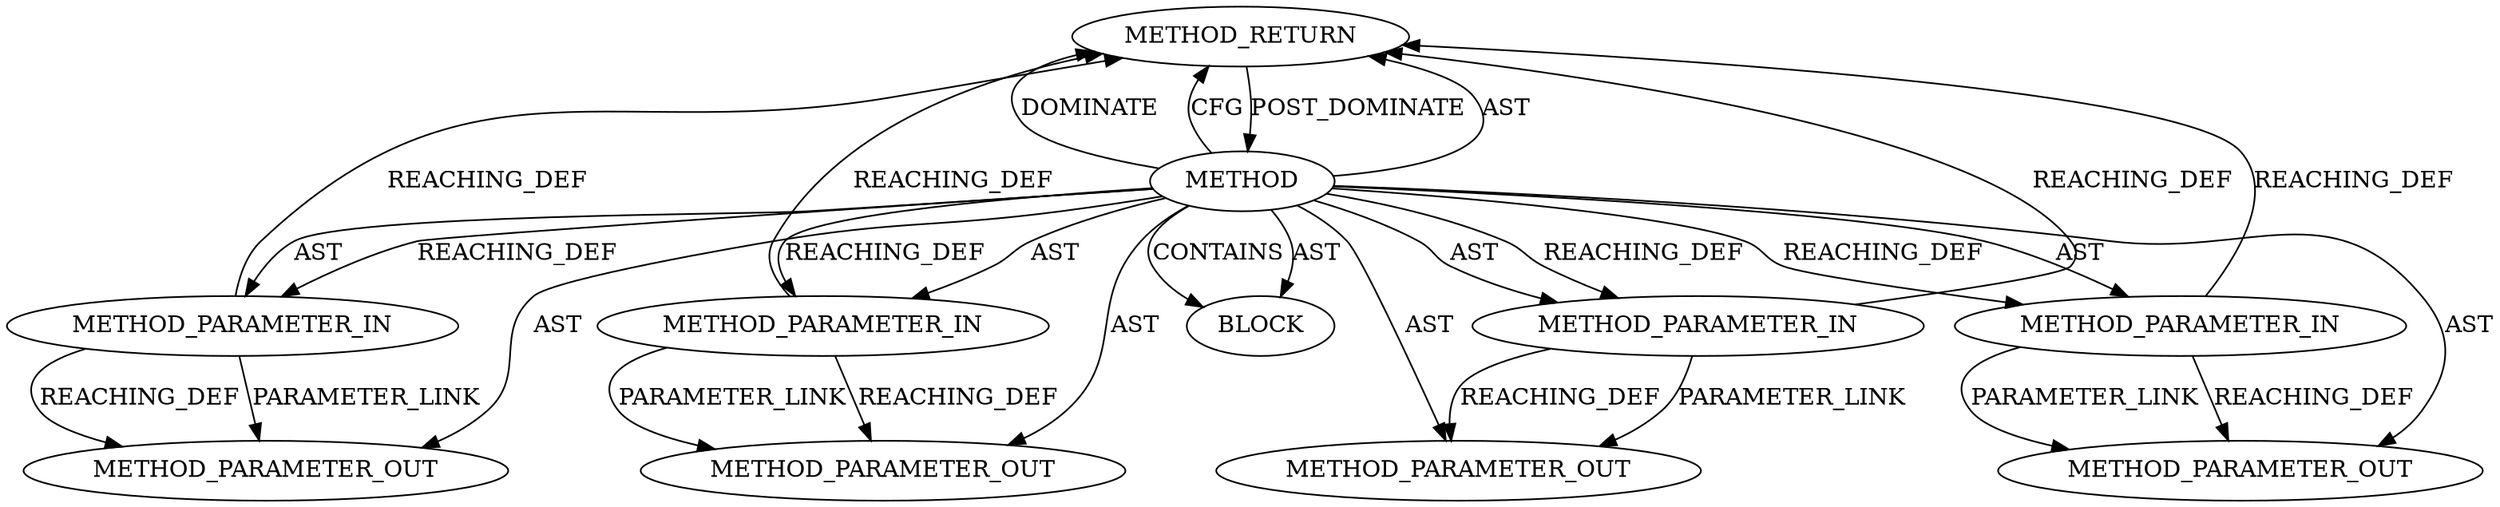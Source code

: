 digraph {
  12784 [label=METHOD_RETURN ORDER=2 CODE="RET" TYPE_FULL_NAME="ANY" EVALUATION_STRATEGY="BY_VALUE"]
  13542 [label=METHOD_PARAMETER_OUT ORDER=3 CODE="p3" IS_VARIADIC=false TYPE_FULL_NAME="ANY" EVALUATION_STRATEGY="BY_VALUE" INDEX=3 NAME="p3"]
  13541 [label=METHOD_PARAMETER_OUT ORDER=2 CODE="p2" IS_VARIADIC=false TYPE_FULL_NAME="ANY" EVALUATION_STRATEGY="BY_VALUE" INDEX=2 NAME="p2"]
  12780 [label=METHOD_PARAMETER_IN ORDER=2 CODE="p2" IS_VARIADIC=false TYPE_FULL_NAME="ANY" EVALUATION_STRATEGY="BY_VALUE" INDEX=2 NAME="p2"]
  12783 [label=BLOCK ORDER=1 ARGUMENT_INDEX=1 CODE="<empty>" TYPE_FULL_NAME="ANY"]
  13540 [label=METHOD_PARAMETER_OUT ORDER=1 CODE="p1" IS_VARIADIC=false TYPE_FULL_NAME="ANY" EVALUATION_STRATEGY="BY_VALUE" INDEX=1 NAME="p1"]
  12781 [label=METHOD_PARAMETER_IN ORDER=3 CODE="p3" IS_VARIADIC=false TYPE_FULL_NAME="ANY" EVALUATION_STRATEGY="BY_VALUE" INDEX=3 NAME="p3"]
  12779 [label=METHOD_PARAMETER_IN ORDER=1 CODE="p1" IS_VARIADIC=false TYPE_FULL_NAME="ANY" EVALUATION_STRATEGY="BY_VALUE" INDEX=1 NAME="p1"]
  13543 [label=METHOD_PARAMETER_OUT ORDER=4 CODE="p4" IS_VARIADIC=false TYPE_FULL_NAME="ANY" EVALUATION_STRATEGY="BY_VALUE" INDEX=4 NAME="p4"]
  12778 [label=METHOD AST_PARENT_TYPE="NAMESPACE_BLOCK" AST_PARENT_FULL_NAME="<global>" ORDER=0 CODE="<empty>" FULL_NAME="ceph_decode_32_safe" IS_EXTERNAL=true FILENAME="<empty>" SIGNATURE="" NAME="ceph_decode_32_safe"]
  12782 [label=METHOD_PARAMETER_IN ORDER=4 CODE="p4" IS_VARIADIC=false TYPE_FULL_NAME="ANY" EVALUATION_STRATEGY="BY_VALUE" INDEX=4 NAME="p4"]
  12784 -> 12778 [label=POST_DOMINATE ]
  12781 -> 12784 [label=REACHING_DEF VARIABLE="p3"]
  12779 -> 12784 [label=REACHING_DEF VARIABLE="p1"]
  12778 -> 12784 [label=AST ]
  12778 -> 12779 [label=REACHING_DEF VARIABLE=""]
  12778 -> 12783 [label=AST ]
  12778 -> 13540 [label=AST ]
  12778 -> 12783 [label=CONTAINS ]
  12778 -> 12780 [label=REACHING_DEF VARIABLE=""]
  12778 -> 13541 [label=AST ]
  12778 -> 12781 [label=AST ]
  12778 -> 13542 [label=AST ]
  12778 -> 12784 [label=DOMINATE ]
  12781 -> 13542 [label=PARAMETER_LINK ]
  12780 -> 13541 [label=REACHING_DEF VARIABLE="p2"]
  12780 -> 12784 [label=REACHING_DEF VARIABLE="p2"]
  12779 -> 13540 [label=PARAMETER_LINK ]
  12778 -> 12780 [label=AST ]
  12778 -> 12779 [label=AST ]
  12782 -> 13543 [label=REACHING_DEF VARIABLE="p4"]
  12778 -> 12784 [label=CFG ]
  12778 -> 13543 [label=AST ]
  12780 -> 13541 [label=PARAMETER_LINK ]
  12778 -> 12782 [label=REACHING_DEF VARIABLE=""]
  12782 -> 13543 [label=PARAMETER_LINK ]
  12778 -> 12782 [label=AST ]
  12778 -> 12781 [label=REACHING_DEF VARIABLE=""]
  12781 -> 13542 [label=REACHING_DEF VARIABLE="p3"]
  12782 -> 12784 [label=REACHING_DEF VARIABLE="p4"]
  12779 -> 13540 [label=REACHING_DEF VARIABLE="p1"]
}
